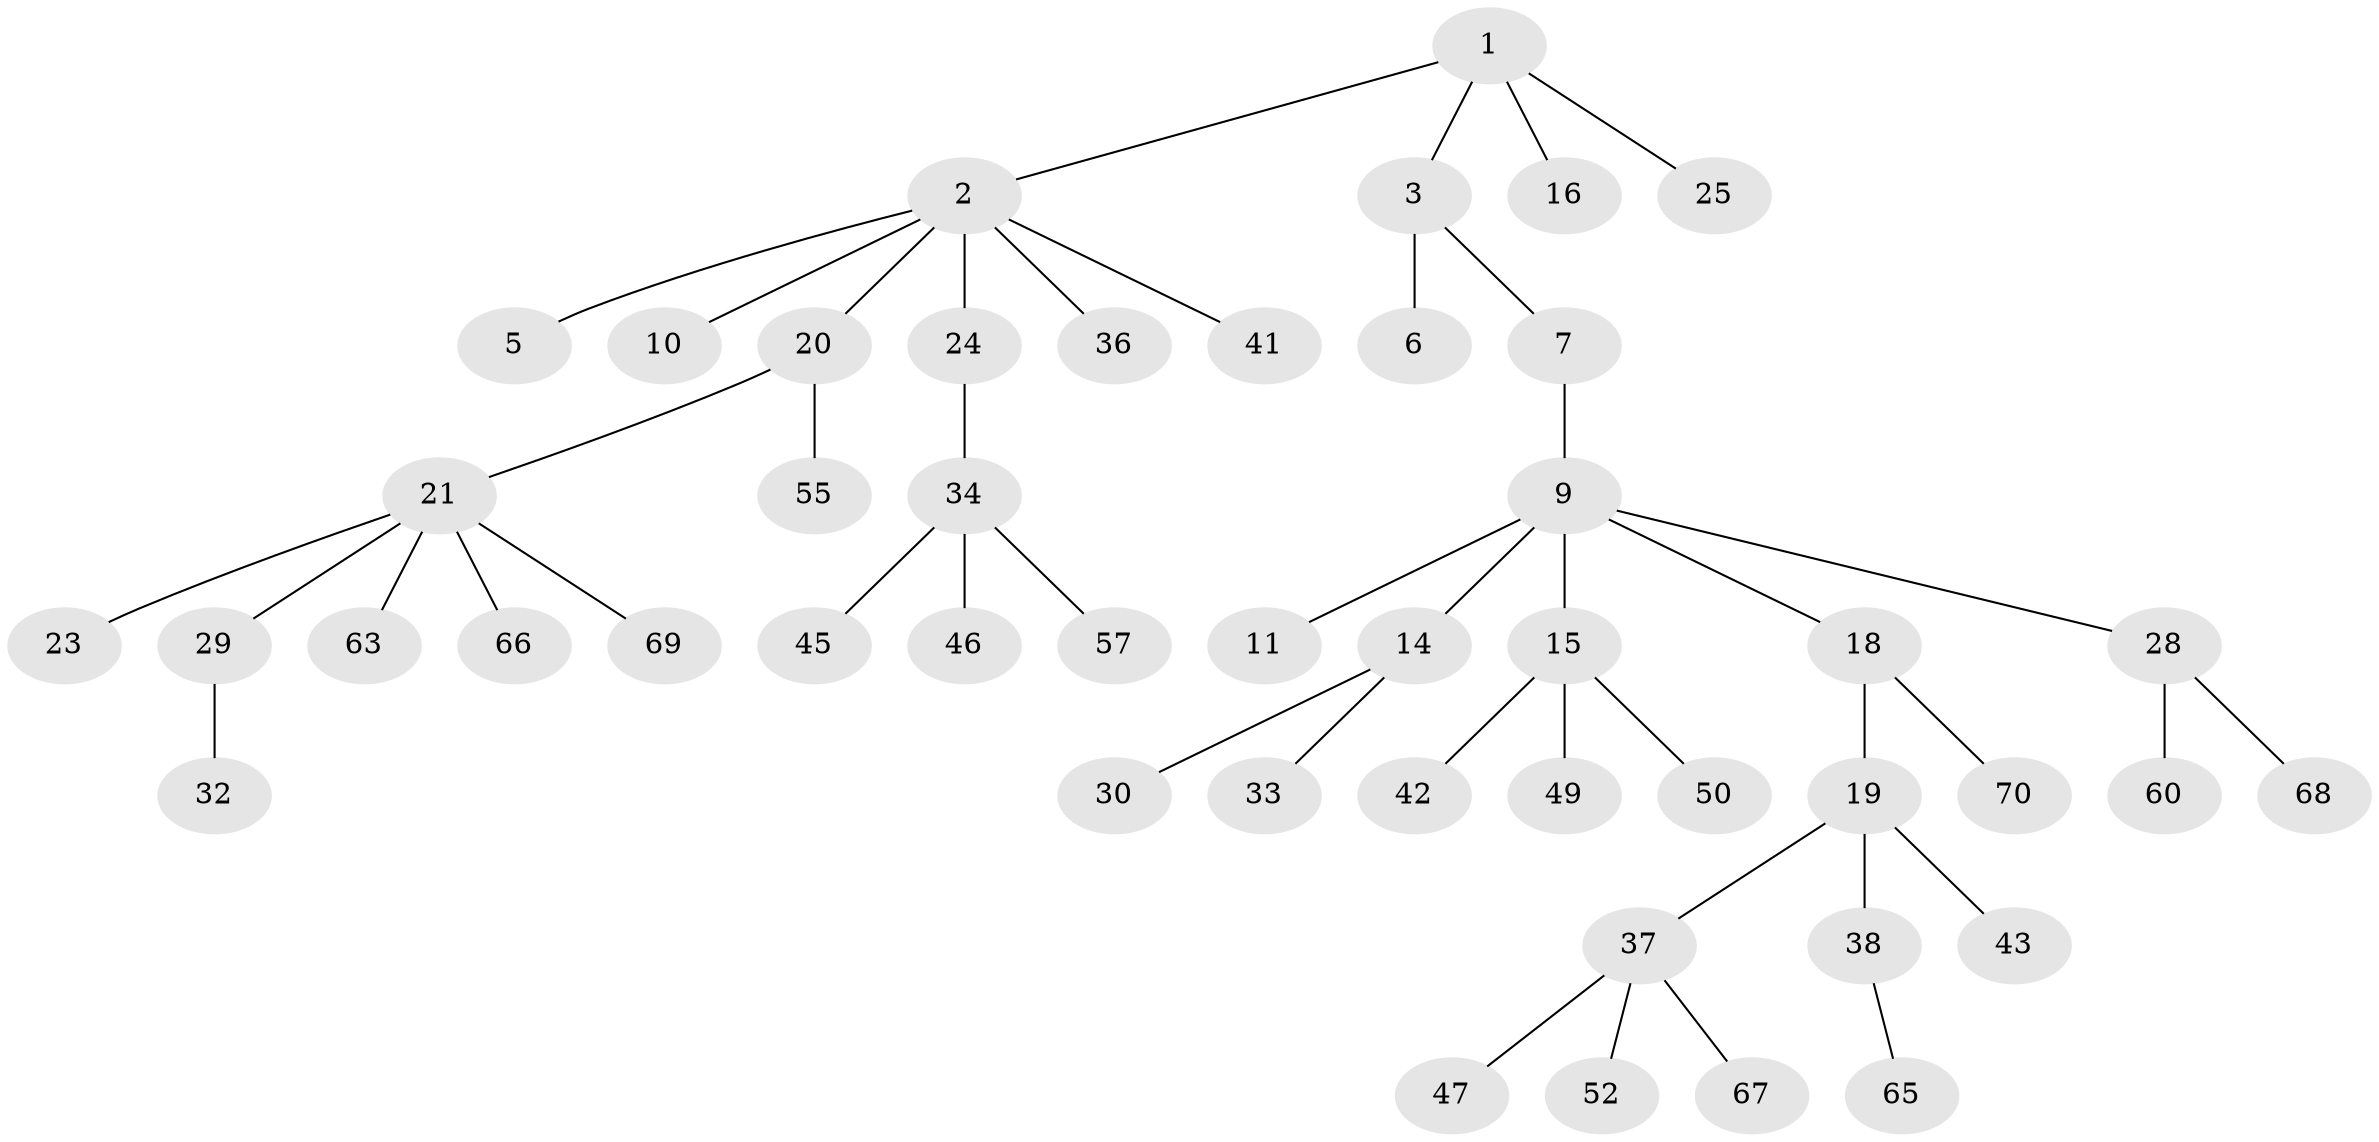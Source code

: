 // Generated by graph-tools (version 1.1) at 2025/52/02/27/25 19:52:13]
// undirected, 47 vertices, 46 edges
graph export_dot {
graph [start="1"]
  node [color=gray90,style=filled];
  1 [super="+62"];
  2 [super="+22"];
  3 [super="+4"];
  5 [super="+17"];
  6;
  7 [super="+8"];
  9 [super="+26"];
  10 [super="+12"];
  11 [super="+13"];
  14 [super="+27"];
  15 [super="+40"];
  16;
  18 [super="+71"];
  19 [super="+51"];
  20 [super="+53"];
  21 [super="+56"];
  23 [super="+44"];
  24 [super="+31"];
  25;
  28 [super="+48"];
  29 [super="+58"];
  30;
  32;
  33;
  34 [super="+35"];
  36;
  37 [super="+39"];
  38 [super="+64"];
  41;
  42 [super="+54"];
  43;
  45;
  46;
  47 [super="+59"];
  49 [super="+61"];
  50;
  52;
  55;
  57;
  60;
  63;
  65;
  66;
  67;
  68;
  69;
  70;
  1 -- 2;
  1 -- 3;
  1 -- 16;
  1 -- 25;
  2 -- 5;
  2 -- 10;
  2 -- 20;
  2 -- 24;
  2 -- 36;
  2 -- 41;
  3 -- 6;
  3 -- 7;
  7 -- 9;
  9 -- 11;
  9 -- 14;
  9 -- 15;
  9 -- 18;
  9 -- 28;
  14 -- 33;
  14 -- 30;
  15 -- 42;
  15 -- 49;
  15 -- 50;
  18 -- 19;
  18 -- 70;
  19 -- 37;
  19 -- 38;
  19 -- 43;
  20 -- 21;
  20 -- 55;
  21 -- 23;
  21 -- 29;
  21 -- 63;
  21 -- 69;
  21 -- 66;
  24 -- 34;
  28 -- 60;
  28 -- 68;
  29 -- 32;
  34 -- 46;
  34 -- 57;
  34 -- 45;
  37 -- 67;
  37 -- 52;
  37 -- 47;
  38 -- 65;
}
